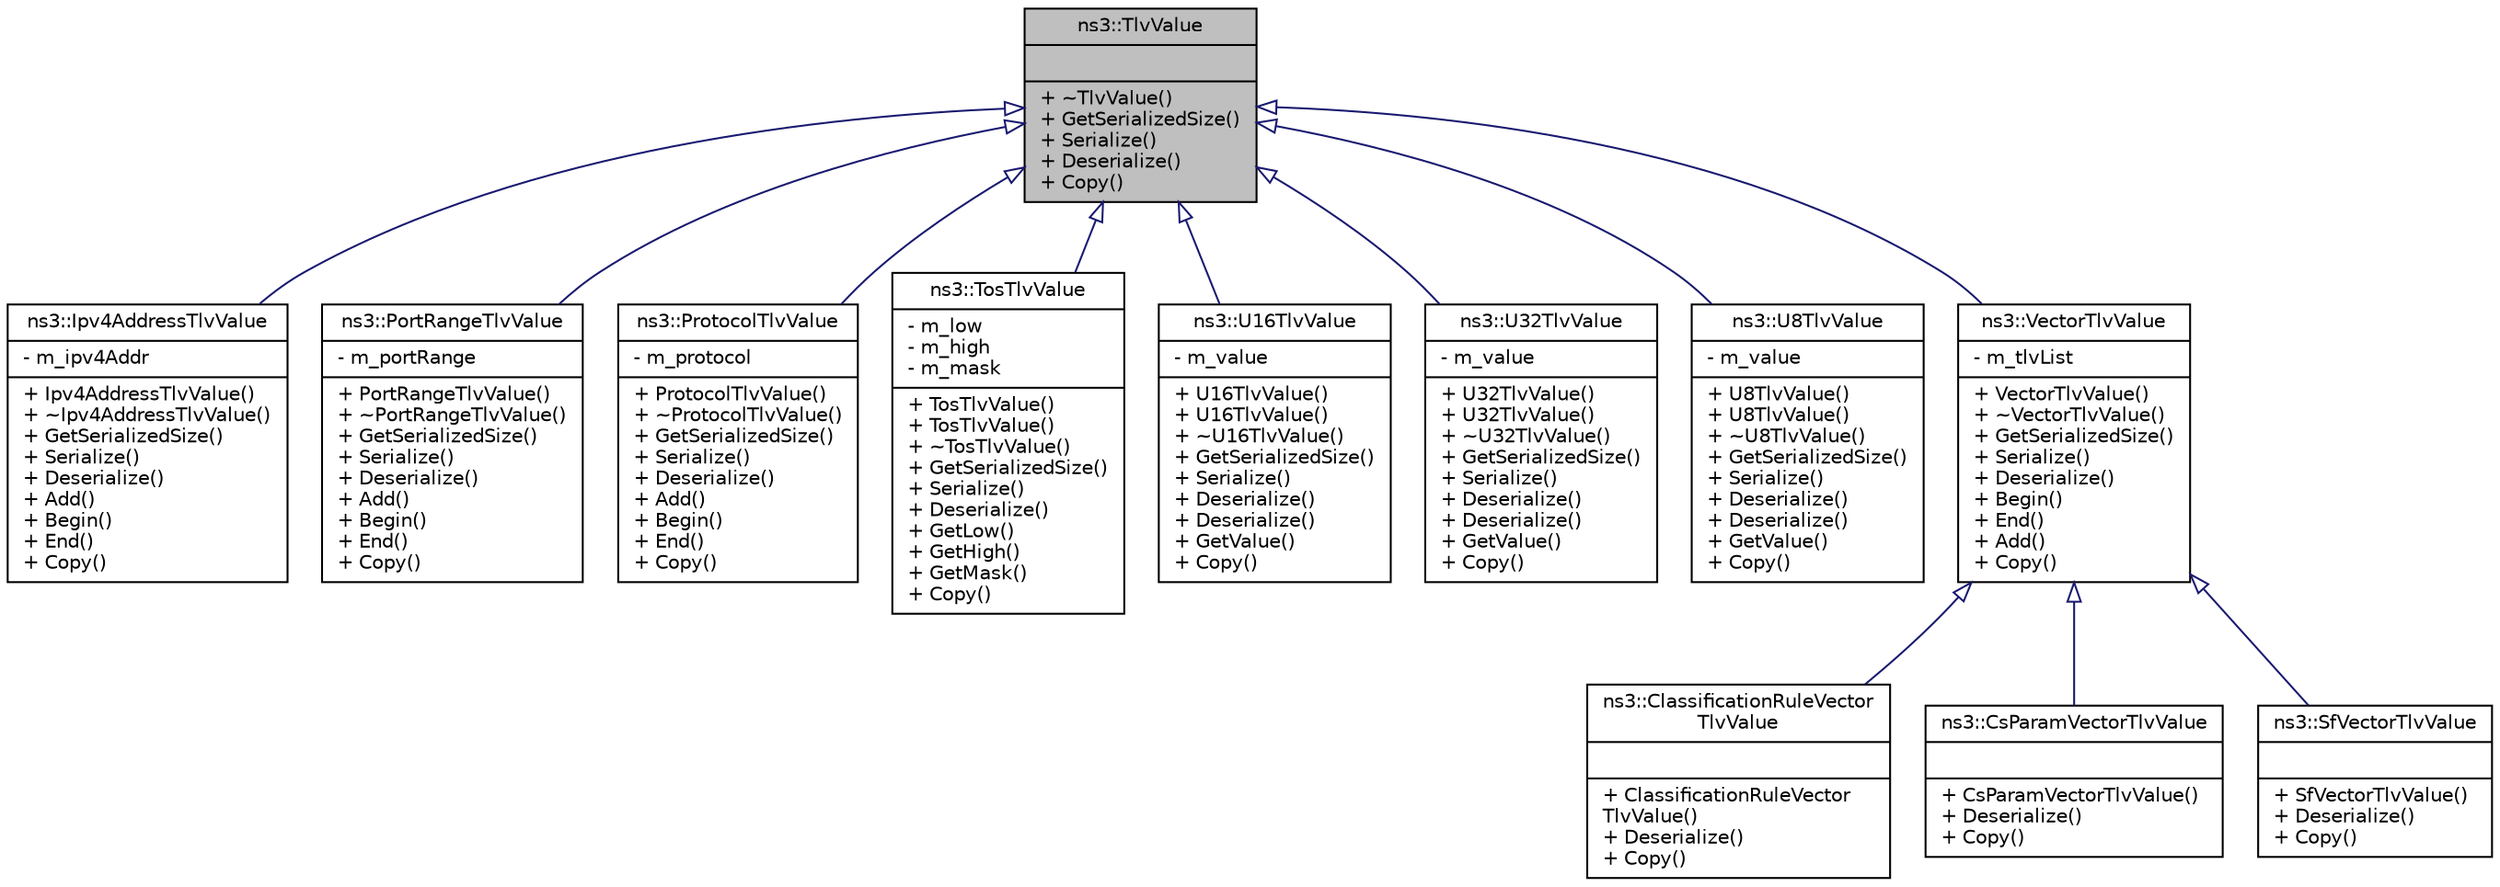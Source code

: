 digraph "ns3::TlvValue"
{
  edge [fontname="Helvetica",fontsize="10",labelfontname="Helvetica",labelfontsize="10"];
  node [fontname="Helvetica",fontsize="10",shape=record];
  Node1 [label="{ns3::TlvValue\n||+ ~TlvValue()\l+ GetSerializedSize()\l+ Serialize()\l+ Deserialize()\l+ Copy()\l}",height=0.2,width=0.4,color="black", fillcolor="grey75", style="filled", fontcolor="black"];
  Node1 -> Node2 [dir="back",color="midnightblue",fontsize="10",style="solid",arrowtail="onormal"];
  Node2 [label="{ns3::Ipv4AddressTlvValue\n|- m_ipv4Addr\l|+ Ipv4AddressTlvValue()\l+ ~Ipv4AddressTlvValue()\l+ GetSerializedSize()\l+ Serialize()\l+ Deserialize()\l+ Add()\l+ Begin()\l+ End()\l+ Copy()\l}",height=0.2,width=0.4,color="black", fillcolor="white", style="filled",URL="$db/d0f/classns3_1_1Ipv4AddressTlvValue.html",tooltip="Ipv4AddressTlvValue class. "];
  Node1 -> Node3 [dir="back",color="midnightblue",fontsize="10",style="solid",arrowtail="onormal"];
  Node3 [label="{ns3::PortRangeTlvValue\n|- m_portRange\l|+ PortRangeTlvValue()\l+ ~PortRangeTlvValue()\l+ GetSerializedSize()\l+ Serialize()\l+ Deserialize()\l+ Add()\l+ Begin()\l+ End()\l+ Copy()\l}",height=0.2,width=0.4,color="black", fillcolor="white", style="filled",URL="$dc/dbc/classns3_1_1PortRangeTlvValue.html",tooltip="PortRangeTlvValue class. "];
  Node1 -> Node4 [dir="back",color="midnightblue",fontsize="10",style="solid",arrowtail="onormal"];
  Node4 [label="{ns3::ProtocolTlvValue\n|- m_protocol\l|+ ProtocolTlvValue()\l+ ~ProtocolTlvValue()\l+ GetSerializedSize()\l+ Serialize()\l+ Deserialize()\l+ Add()\l+ Begin()\l+ End()\l+ Copy()\l}",height=0.2,width=0.4,color="black", fillcolor="white", style="filled",URL="$d7/de8/classns3_1_1ProtocolTlvValue.html",tooltip="ProtocolTlvValue class. "];
  Node1 -> Node5 [dir="back",color="midnightblue",fontsize="10",style="solid",arrowtail="onormal"];
  Node5 [label="{ns3::TosTlvValue\n|- m_low\l- m_high\l- m_mask\l|+ TosTlvValue()\l+ TosTlvValue()\l+ ~TosTlvValue()\l+ GetSerializedSize()\l+ Serialize()\l+ Deserialize()\l+ GetLow()\l+ GetHigh()\l+ GetMask()\l+ Copy()\l}",height=0.2,width=0.4,color="black", fillcolor="white", style="filled",URL="$dc/d10/classns3_1_1TosTlvValue.html",tooltip="TosTlvValue class. "];
  Node1 -> Node6 [dir="back",color="midnightblue",fontsize="10",style="solid",arrowtail="onormal"];
  Node6 [label="{ns3::U16TlvValue\n|- m_value\l|+ U16TlvValue()\l+ U16TlvValue()\l+ ~U16TlvValue()\l+ GetSerializedSize()\l+ Serialize()\l+ Deserialize()\l+ Deserialize()\l+ GetValue()\l+ Copy()\l}",height=0.2,width=0.4,color="black", fillcolor="white", style="filled",URL="$d4/d2a/classns3_1_1U16TlvValue.html",tooltip="U16TlvValue class. "];
  Node1 -> Node7 [dir="back",color="midnightblue",fontsize="10",style="solid",arrowtail="onormal"];
  Node7 [label="{ns3::U32TlvValue\n|- m_value\l|+ U32TlvValue()\l+ U32TlvValue()\l+ ~U32TlvValue()\l+ GetSerializedSize()\l+ Serialize()\l+ Deserialize()\l+ Deserialize()\l+ GetValue()\l+ Copy()\l}",height=0.2,width=0.4,color="black", fillcolor="white", style="filled",URL="$d4/dc0/classns3_1_1U32TlvValue.html",tooltip="U32TlvValue class. "];
  Node1 -> Node8 [dir="back",color="midnightblue",fontsize="10",style="solid",arrowtail="onormal"];
  Node8 [label="{ns3::U8TlvValue\n|- m_value\l|+ U8TlvValue()\l+ U8TlvValue()\l+ ~U8TlvValue()\l+ GetSerializedSize()\l+ Serialize()\l+ Deserialize()\l+ Deserialize()\l+ GetValue()\l+ Copy()\l}",height=0.2,width=0.4,color="black", fillcolor="white", style="filled",URL="$d5/d29/classns3_1_1U8TlvValue.html",tooltip="U8TlvValue class. "];
  Node1 -> Node9 [dir="back",color="midnightblue",fontsize="10",style="solid",arrowtail="onormal"];
  Node9 [label="{ns3::VectorTlvValue\n|- m_tlvList\l|+ VectorTlvValue()\l+ ~VectorTlvValue()\l+ GetSerializedSize()\l+ Serialize()\l+ Deserialize()\l+ Begin()\l+ End()\l+ Add()\l+ Copy()\l}",height=0.2,width=0.4,color="black", fillcolor="white", style="filled",URL="$df/d4f/classns3_1_1VectorTlvValue.html",tooltip="this class is used to implement a vector of values in one tlv value field "];
  Node9 -> Node10 [dir="back",color="midnightblue",fontsize="10",style="solid",arrowtail="onormal"];
  Node10 [label="{ns3::ClassificationRuleVector\lTlvValue\n||+ ClassificationRuleVector\lTlvValue()\l+ Deserialize()\l+ Copy()\l}",height=0.2,width=0.4,color="black", fillcolor="white", style="filled",URL="$d2/dc5/classns3_1_1ClassificationRuleVectorTlvValue.html",tooltip="this class implements the classifier descriptor as a tlv vector "];
  Node9 -> Node11 [dir="back",color="midnightblue",fontsize="10",style="solid",arrowtail="onormal"];
  Node11 [label="{ns3::CsParamVectorTlvValue\n||+ CsParamVectorTlvValue()\l+ Deserialize()\l+ Copy()\l}",height=0.2,width=0.4,color="black", fillcolor="white", style="filled",URL="$df/d32/classns3_1_1CsParamVectorTlvValue.html",tooltip="this class implements the convergence sub-layer descriptor as a tlv vector "];
  Node9 -> Node12 [dir="back",color="midnightblue",fontsize="10",style="solid",arrowtail="onormal"];
  Node12 [label="{ns3::SfVectorTlvValue\n||+ SfVectorTlvValue()\l+ Deserialize()\l+ Copy()\l}",height=0.2,width=0.4,color="black", fillcolor="white", style="filled",URL="$d5/dd8/classns3_1_1SfVectorTlvValue.html",tooltip="SfVectorTlvValue class. "];
}
